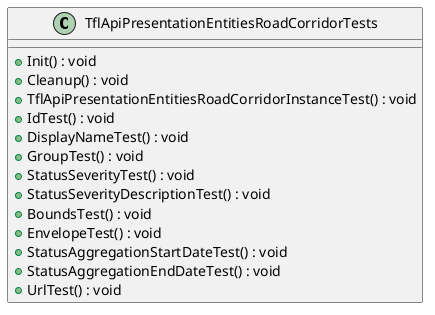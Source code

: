 @startuml
class TflApiPresentationEntitiesRoadCorridorTests {
    + Init() : void
    + Cleanup() : void
    + TflApiPresentationEntitiesRoadCorridorInstanceTest() : void
    + IdTest() : void
    + DisplayNameTest() : void
    + GroupTest() : void
    + StatusSeverityTest() : void
    + StatusSeverityDescriptionTest() : void
    + BoundsTest() : void
    + EnvelopeTest() : void
    + StatusAggregationStartDateTest() : void
    + StatusAggregationEndDateTest() : void
    + UrlTest() : void
}
@enduml
